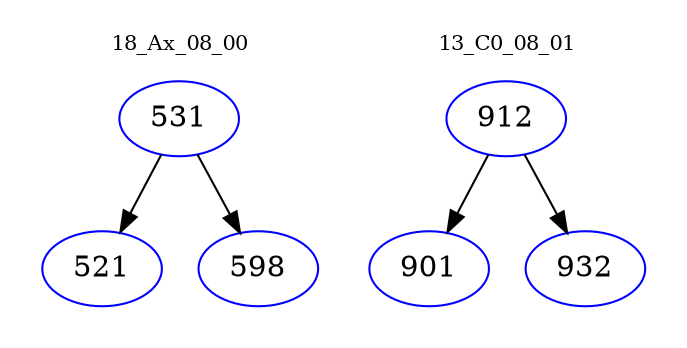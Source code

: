 digraph{
subgraph cluster_0 {
color = white
label = "18_Ax_08_00";
fontsize=10;
T0_531 [label="531", color="blue"]
T0_531 -> T0_521 [color="black"]
T0_521 [label="521", color="blue"]
T0_531 -> T0_598 [color="black"]
T0_598 [label="598", color="blue"]
}
subgraph cluster_1 {
color = white
label = "13_C0_08_01";
fontsize=10;
T1_912 [label="912", color="blue"]
T1_912 -> T1_901 [color="black"]
T1_901 [label="901", color="blue"]
T1_912 -> T1_932 [color="black"]
T1_932 [label="932", color="blue"]
}
}
